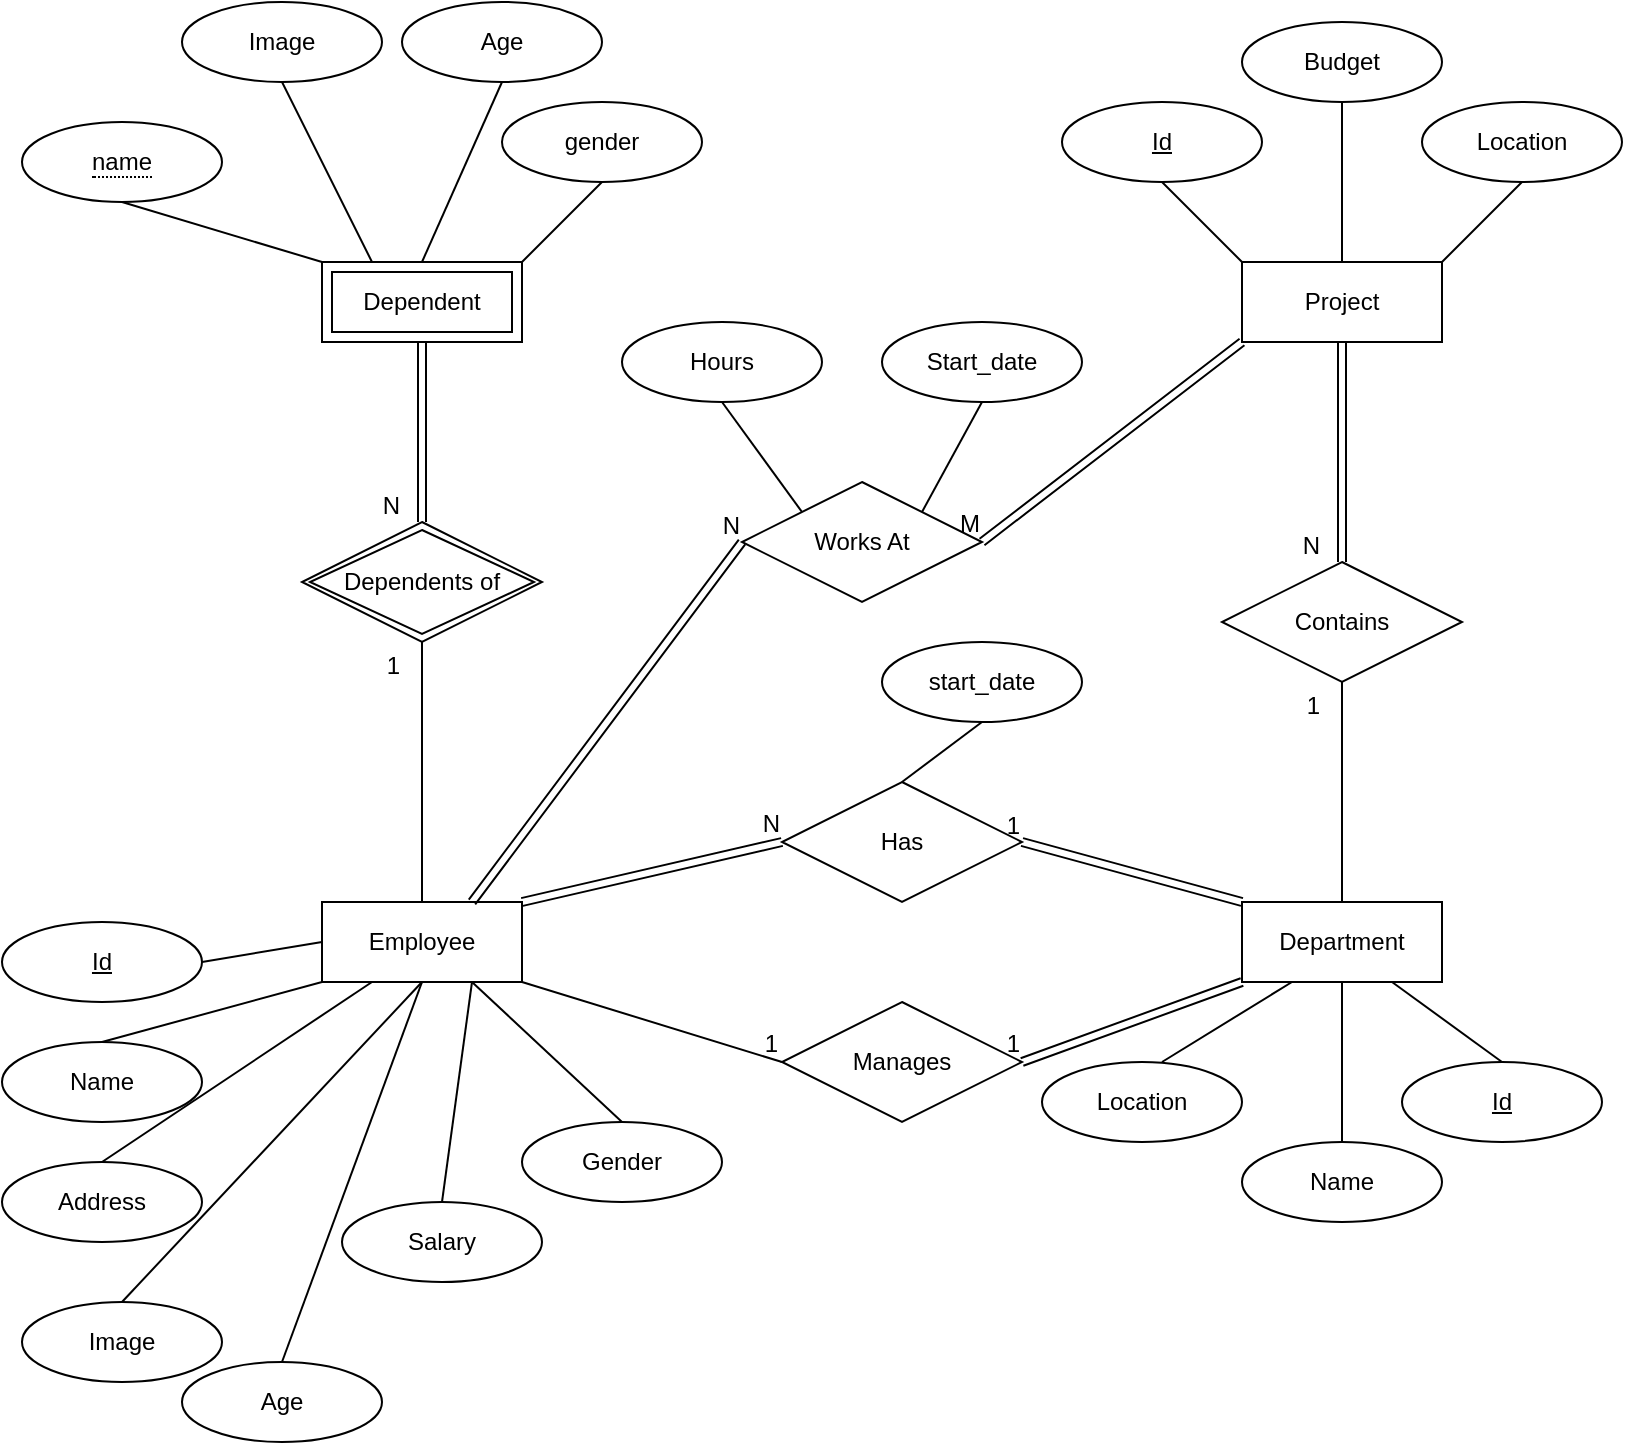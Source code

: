 <mxfile version="24.7.8">
  <diagram name="Page-1" id="Pju8UQ-KlAsF9M3VVrW7">
    <mxGraphModel dx="1290" dy="669" grid="1" gridSize="10" guides="1" tooltips="1" connect="1" arrows="1" fold="1" page="1" pageScale="1" pageWidth="850" pageHeight="1100" math="0" shadow="0">
      <root>
        <mxCell id="0" />
        <mxCell id="1" parent="0" />
        <mxCell id="HplcNZaDJiD9YSO-pqrg-2" value="Dependent" style="shape=ext;margin=3;double=1;whiteSpace=wrap;html=1;align=center;" parent="1" vertex="1">
          <mxGeometry x="160" y="200" width="100" height="40" as="geometry" />
        </mxCell>
        <mxCell id="HplcNZaDJiD9YSO-pqrg-3" value="Project" style="whiteSpace=wrap;html=1;align=center;" parent="1" vertex="1">
          <mxGeometry x="620" y="200" width="100" height="40" as="geometry" />
        </mxCell>
        <mxCell id="HplcNZaDJiD9YSO-pqrg-4" value="Department" style="whiteSpace=wrap;html=1;align=center;" parent="1" vertex="1">
          <mxGeometry x="620" y="520" width="100" height="40" as="geometry" />
        </mxCell>
        <mxCell id="HplcNZaDJiD9YSO-pqrg-5" value="Employee" style="whiteSpace=wrap;html=1;align=center;" parent="1" vertex="1">
          <mxGeometry x="160" y="520" width="100" height="40" as="geometry" />
        </mxCell>
        <mxCell id="HplcNZaDJiD9YSO-pqrg-8" value="&lt;span style=&quot;border-bottom: 1px dotted&quot;&gt;name&lt;/span&gt;" style="ellipse;whiteSpace=wrap;html=1;align=center;" parent="1" vertex="1">
          <mxGeometry x="10" y="130" width="100" height="40" as="geometry" />
        </mxCell>
        <mxCell id="HplcNZaDJiD9YSO-pqrg-9" value="Id" style="ellipse;whiteSpace=wrap;html=1;align=center;fontStyle=4;" parent="1" vertex="1">
          <mxGeometry x="700" y="600" width="100" height="40" as="geometry" />
        </mxCell>
        <mxCell id="HplcNZaDJiD9YSO-pqrg-12" value="Id" style="ellipse;whiteSpace=wrap;html=1;align=center;fontStyle=4;" parent="1" vertex="1">
          <mxGeometry y="530" width="100" height="40" as="geometry" />
        </mxCell>
        <mxCell id="HplcNZaDJiD9YSO-pqrg-13" value="Id" style="ellipse;whiteSpace=wrap;html=1;align=center;fontStyle=4;" parent="1" vertex="1">
          <mxGeometry x="530" y="120" width="100" height="40" as="geometry" />
        </mxCell>
        <mxCell id="HplcNZaDJiD9YSO-pqrg-15" value="Location" style="ellipse;whiteSpace=wrap;html=1;align=center;" parent="1" vertex="1">
          <mxGeometry x="710" y="120" width="100" height="40" as="geometry" />
        </mxCell>
        <mxCell id="HplcNZaDJiD9YSO-pqrg-16" value="Budget" style="ellipse;whiteSpace=wrap;html=1;align=center;" parent="1" vertex="1">
          <mxGeometry x="620" y="80" width="100" height="40" as="geometry" />
        </mxCell>
        <mxCell id="HplcNZaDJiD9YSO-pqrg-17" value="Start_date" style="ellipse;whiteSpace=wrap;html=1;align=center;" parent="1" vertex="1">
          <mxGeometry x="440" y="230" width="100" height="40" as="geometry" />
        </mxCell>
        <mxCell id="HplcNZaDJiD9YSO-pqrg-18" value="start_date" style="ellipse;whiteSpace=wrap;html=1;align=center;" parent="1" vertex="1">
          <mxGeometry x="440" y="390" width="100" height="40" as="geometry" />
        </mxCell>
        <mxCell id="HplcNZaDJiD9YSO-pqrg-20" value="gender" style="ellipse;whiteSpace=wrap;html=1;align=center;" parent="1" vertex="1">
          <mxGeometry x="250" y="120" width="100" height="40" as="geometry" />
        </mxCell>
        <mxCell id="HplcNZaDJiD9YSO-pqrg-21" value="Age" style="ellipse;whiteSpace=wrap;html=1;align=center;" parent="1" vertex="1">
          <mxGeometry x="200" y="70" width="100" height="40" as="geometry" />
        </mxCell>
        <mxCell id="HplcNZaDJiD9YSO-pqrg-22" value="Age" style="ellipse;whiteSpace=wrap;html=1;align=center;" parent="1" vertex="1">
          <mxGeometry x="90" y="750" width="100" height="40" as="geometry" />
        </mxCell>
        <mxCell id="HplcNZaDJiD9YSO-pqrg-23" value="Gender" style="ellipse;whiteSpace=wrap;html=1;align=center;" parent="1" vertex="1">
          <mxGeometry x="260" y="630" width="100" height="40" as="geometry" />
        </mxCell>
        <mxCell id="HplcNZaDJiD9YSO-pqrg-24" value="Salary" style="ellipse;whiteSpace=wrap;html=1;align=center;" parent="1" vertex="1">
          <mxGeometry x="170" y="670" width="100" height="40" as="geometry" />
        </mxCell>
        <mxCell id="HplcNZaDJiD9YSO-pqrg-25" value="Address" style="ellipse;whiteSpace=wrap;html=1;align=center;" parent="1" vertex="1">
          <mxGeometry y="650" width="100" height="40" as="geometry" />
        </mxCell>
        <mxCell id="HplcNZaDJiD9YSO-pqrg-26" value="Name" style="ellipse;whiteSpace=wrap;html=1;align=center;" parent="1" vertex="1">
          <mxGeometry y="590" width="100" height="40" as="geometry" />
        </mxCell>
        <mxCell id="HplcNZaDJiD9YSO-pqrg-36" value="" style="endArrow=none;html=1;rounded=0;exitX=0.5;exitY=0;exitDx=0;exitDy=0;entryX=0.25;entryY=1;entryDx=0;entryDy=0;" parent="1" target="HplcNZaDJiD9YSO-pqrg-4" edge="1">
          <mxGeometry relative="1" as="geometry">
            <mxPoint x="580" y="600" as="sourcePoint" />
            <mxPoint x="600" y="730" as="targetPoint" />
          </mxGeometry>
        </mxCell>
        <mxCell id="HplcNZaDJiD9YSO-pqrg-37" value="" style="endArrow=none;html=1;rounded=0;entryX=0.5;entryY=0;entryDx=0;entryDy=0;exitX=0.5;exitY=1;exitDx=0;exitDy=0;" parent="1" source="HplcNZaDJiD9YSO-pqrg-4" target="HplcNZaDJiD9YSO-pqrg-49" edge="1">
          <mxGeometry relative="1" as="geometry">
            <mxPoint x="450" y="740" as="sourcePoint" />
            <mxPoint x="610" y="740" as="targetPoint" />
          </mxGeometry>
        </mxCell>
        <mxCell id="HplcNZaDJiD9YSO-pqrg-38" value="" style="endArrow=none;html=1;rounded=0;exitX=0.5;exitY=0;exitDx=0;exitDy=0;entryX=0.75;entryY=1;entryDx=0;entryDy=0;" parent="1" source="HplcNZaDJiD9YSO-pqrg-9" target="HplcNZaDJiD9YSO-pqrg-4" edge="1">
          <mxGeometry relative="1" as="geometry">
            <mxPoint x="460" y="750" as="sourcePoint" />
            <mxPoint x="620" y="750" as="targetPoint" />
          </mxGeometry>
        </mxCell>
        <mxCell id="HplcNZaDJiD9YSO-pqrg-39" value="" style="endArrow=none;html=1;rounded=0;exitX=0.5;exitY=1;exitDx=0;exitDy=0;entryX=0;entryY=0;entryDx=0;entryDy=0;" parent="1" source="HplcNZaDJiD9YSO-pqrg-8" target="HplcNZaDJiD9YSO-pqrg-2" edge="1">
          <mxGeometry relative="1" as="geometry">
            <mxPoint x="470" y="400" as="sourcePoint" />
            <mxPoint x="630" y="400" as="targetPoint" />
          </mxGeometry>
        </mxCell>
        <mxCell id="HplcNZaDJiD9YSO-pqrg-40" value="" style="endArrow=none;html=1;rounded=0;exitX=0.5;exitY=0;exitDx=0;exitDy=0;entryX=0.75;entryY=1;entryDx=0;entryDy=0;" parent="1" source="HplcNZaDJiD9YSO-pqrg-23" target="HplcNZaDJiD9YSO-pqrg-5" edge="1">
          <mxGeometry relative="1" as="geometry">
            <mxPoint x="480" y="770" as="sourcePoint" />
            <mxPoint x="640" y="770" as="targetPoint" />
          </mxGeometry>
        </mxCell>
        <mxCell id="HplcNZaDJiD9YSO-pqrg-41" value="" style="endArrow=none;html=1;rounded=0;exitX=0.5;exitY=1;exitDx=0;exitDy=0;entryX=1;entryY=0;entryDx=0;entryDy=0;" parent="1" source="HplcNZaDJiD9YSO-pqrg-20" target="HplcNZaDJiD9YSO-pqrg-2" edge="1">
          <mxGeometry relative="1" as="geometry">
            <mxPoint x="490" y="420" as="sourcePoint" />
            <mxPoint x="650" y="420" as="targetPoint" />
          </mxGeometry>
        </mxCell>
        <mxCell id="HplcNZaDJiD9YSO-pqrg-42" value="" style="endArrow=none;html=1;rounded=0;entryX=0.5;entryY=1;entryDx=0;entryDy=0;exitX=1;exitY=0;exitDx=0;exitDy=0;" parent="1" source="HplcNZaDJiD9YSO-pqrg-3" target="HplcNZaDJiD9YSO-pqrg-15" edge="1">
          <mxGeometry relative="1" as="geometry">
            <mxPoint x="500" y="430" as="sourcePoint" />
            <mxPoint x="660" y="430" as="targetPoint" />
          </mxGeometry>
        </mxCell>
        <mxCell id="HplcNZaDJiD9YSO-pqrg-43" value="" style="endArrow=none;html=1;rounded=0;exitX=0.5;exitY=1;exitDx=0;exitDy=0;entryX=1;entryY=0;entryDx=0;entryDy=0;" parent="1" source="HplcNZaDJiD9YSO-pqrg-17" target="HplcNZaDJiD9YSO-pqrg-68" edge="1">
          <mxGeometry relative="1" as="geometry">
            <mxPoint x="510" y="440" as="sourcePoint" />
            <mxPoint x="440" y="315" as="targetPoint" />
          </mxGeometry>
        </mxCell>
        <mxCell id="HplcNZaDJiD9YSO-pqrg-44" value="" style="endArrow=none;html=1;rounded=0;exitX=0.5;exitY=0;exitDx=0;exitDy=0;entryX=0.75;entryY=1;entryDx=0;entryDy=0;" parent="1" source="HplcNZaDJiD9YSO-pqrg-24" target="HplcNZaDJiD9YSO-pqrg-5" edge="1">
          <mxGeometry relative="1" as="geometry">
            <mxPoint x="520" y="810" as="sourcePoint" />
            <mxPoint x="680" y="810" as="targetPoint" />
          </mxGeometry>
        </mxCell>
        <mxCell id="HplcNZaDJiD9YSO-pqrg-45" value="" style="endArrow=none;html=1;rounded=0;exitX=0.5;exitY=0;exitDx=0;exitDy=0;entryX=0.5;entryY=1;entryDx=0;entryDy=0;" parent="1" source="HplcNZaDJiD9YSO-pqrg-22" target="HplcNZaDJiD9YSO-pqrg-5" edge="1">
          <mxGeometry relative="1" as="geometry">
            <mxPoint x="530" y="820" as="sourcePoint" />
            <mxPoint x="690" y="820" as="targetPoint" />
          </mxGeometry>
        </mxCell>
        <mxCell id="HplcNZaDJiD9YSO-pqrg-46" value="" style="endArrow=none;html=1;rounded=0;exitX=0.5;exitY=0;exitDx=0;exitDy=0;entryX=0;entryY=1;entryDx=0;entryDy=0;" parent="1" source="HplcNZaDJiD9YSO-pqrg-26" target="HplcNZaDJiD9YSO-pqrg-5" edge="1">
          <mxGeometry relative="1" as="geometry">
            <mxPoint x="540" y="830" as="sourcePoint" />
            <mxPoint x="700" y="830" as="targetPoint" />
          </mxGeometry>
        </mxCell>
        <mxCell id="HplcNZaDJiD9YSO-pqrg-47" value="" style="endArrow=none;html=1;rounded=0;exitX=0.5;exitY=0;exitDx=0;exitDy=0;entryX=0.25;entryY=1;entryDx=0;entryDy=0;" parent="1" source="HplcNZaDJiD9YSO-pqrg-25" target="HplcNZaDJiD9YSO-pqrg-5" edge="1">
          <mxGeometry relative="1" as="geometry">
            <mxPoint x="550" y="840" as="sourcePoint" />
            <mxPoint x="710" y="840" as="targetPoint" />
          </mxGeometry>
        </mxCell>
        <mxCell id="HplcNZaDJiD9YSO-pqrg-48" value="" style="endArrow=none;html=1;rounded=0;exitX=1;exitY=0.5;exitDx=0;exitDy=0;entryX=0;entryY=0.5;entryDx=0;entryDy=0;" parent="1" source="HplcNZaDJiD9YSO-pqrg-12" target="HplcNZaDJiD9YSO-pqrg-5" edge="1">
          <mxGeometry relative="1" as="geometry">
            <mxPoint x="560" y="850" as="sourcePoint" />
            <mxPoint x="720" y="850" as="targetPoint" />
          </mxGeometry>
        </mxCell>
        <mxCell id="HplcNZaDJiD9YSO-pqrg-49" value="Name" style="ellipse;whiteSpace=wrap;html=1;align=center;" parent="1" vertex="1">
          <mxGeometry x="620" y="640" width="100" height="40" as="geometry" />
        </mxCell>
        <mxCell id="HplcNZaDJiD9YSO-pqrg-51" value="Manages" style="shape=rhombus;perimeter=rhombusPerimeter;whiteSpace=wrap;html=1;align=center;" parent="1" vertex="1">
          <mxGeometry x="390" y="570" width="120" height="60" as="geometry" />
        </mxCell>
        <mxCell id="HplcNZaDJiD9YSO-pqrg-52" value="Has" style="shape=rhombus;perimeter=rhombusPerimeter;whiteSpace=wrap;html=1;align=center;" parent="1" vertex="1">
          <mxGeometry x="390" y="460" width="120" height="60" as="geometry" />
        </mxCell>
        <mxCell id="HplcNZaDJiD9YSO-pqrg-53" value="" style="shape=link;html=1;rounded=0;entryX=1;entryY=0.5;entryDx=0;entryDy=0;exitX=0;exitY=1;exitDx=0;exitDy=0;" parent="1" source="HplcNZaDJiD9YSO-pqrg-4" target="HplcNZaDJiD9YSO-pqrg-51" edge="1">
          <mxGeometry relative="1" as="geometry">
            <mxPoint x="340" y="550" as="sourcePoint" />
            <mxPoint x="500" y="550" as="targetPoint" />
          </mxGeometry>
        </mxCell>
        <mxCell id="HplcNZaDJiD9YSO-pqrg-54" value="1" style="resizable=0;html=1;whiteSpace=wrap;align=right;verticalAlign=bottom;" parent="HplcNZaDJiD9YSO-pqrg-53" connectable="0" vertex="1">
          <mxGeometry x="1" relative="1" as="geometry" />
        </mxCell>
        <mxCell id="HplcNZaDJiD9YSO-pqrg-55" value="" style="endArrow=none;html=1;rounded=0;exitX=1;exitY=1;exitDx=0;exitDy=0;entryX=0;entryY=0.5;entryDx=0;entryDy=0;" parent="1" source="HplcNZaDJiD9YSO-pqrg-5" target="HplcNZaDJiD9YSO-pqrg-51" edge="1">
          <mxGeometry relative="1" as="geometry">
            <mxPoint x="340" y="550" as="sourcePoint" />
            <mxPoint x="500" y="550" as="targetPoint" />
          </mxGeometry>
        </mxCell>
        <mxCell id="HplcNZaDJiD9YSO-pqrg-56" value="1" style="resizable=0;html=1;whiteSpace=wrap;align=right;verticalAlign=bottom;" parent="HplcNZaDJiD9YSO-pqrg-55" connectable="0" vertex="1">
          <mxGeometry x="1" relative="1" as="geometry" />
        </mxCell>
        <mxCell id="HplcNZaDJiD9YSO-pqrg-57" value="" style="shape=link;html=1;rounded=0;exitX=1;exitY=0;exitDx=0;exitDy=0;entryX=0;entryY=0.5;entryDx=0;entryDy=0;" parent="1" source="HplcNZaDJiD9YSO-pqrg-5" target="HplcNZaDJiD9YSO-pqrg-52" edge="1">
          <mxGeometry relative="1" as="geometry">
            <mxPoint x="340" y="550" as="sourcePoint" />
            <mxPoint x="500" y="550" as="targetPoint" />
          </mxGeometry>
        </mxCell>
        <mxCell id="HplcNZaDJiD9YSO-pqrg-58" value="N" style="resizable=0;html=1;whiteSpace=wrap;align=right;verticalAlign=bottom;" parent="HplcNZaDJiD9YSO-pqrg-57" connectable="0" vertex="1">
          <mxGeometry x="1" relative="1" as="geometry" />
        </mxCell>
        <mxCell id="HplcNZaDJiD9YSO-pqrg-59" value="" style="shape=link;html=1;rounded=0;entryX=1;entryY=0.5;entryDx=0;entryDy=0;exitX=0;exitY=0;exitDx=0;exitDy=0;" parent="1" source="HplcNZaDJiD9YSO-pqrg-4" target="HplcNZaDJiD9YSO-pqrg-52" edge="1">
          <mxGeometry relative="1" as="geometry">
            <mxPoint x="340" y="550" as="sourcePoint" />
            <mxPoint x="500" y="550" as="targetPoint" />
          </mxGeometry>
        </mxCell>
        <mxCell id="HplcNZaDJiD9YSO-pqrg-60" value="1" style="resizable=0;html=1;whiteSpace=wrap;align=right;verticalAlign=bottom;" parent="HplcNZaDJiD9YSO-pqrg-59" connectable="0" vertex="1">
          <mxGeometry x="1" relative="1" as="geometry" />
        </mxCell>
        <mxCell id="HplcNZaDJiD9YSO-pqrg-61" value="" style="endArrow=none;html=1;rounded=0;exitX=0.5;exitY=1;exitDx=0;exitDy=0;entryX=0.5;entryY=0;entryDx=0;entryDy=0;" parent="1" source="HplcNZaDJiD9YSO-pqrg-21" target="HplcNZaDJiD9YSO-pqrg-2" edge="1">
          <mxGeometry relative="1" as="geometry">
            <mxPoint x="480" y="410" as="sourcePoint" />
            <mxPoint x="640" y="410" as="targetPoint" />
          </mxGeometry>
        </mxCell>
        <mxCell id="HplcNZaDJiD9YSO-pqrg-62" value="" style="endArrow=none;html=1;rounded=0;entryX=0.5;entryY=1;entryDx=0;entryDy=0;exitX=0;exitY=0;exitDx=0;exitDy=0;" parent="1" source="HplcNZaDJiD9YSO-pqrg-3" target="HplcNZaDJiD9YSO-pqrg-13" edge="1">
          <mxGeometry relative="1" as="geometry">
            <mxPoint x="500" y="430" as="sourcePoint" />
            <mxPoint x="660" y="430" as="targetPoint" />
          </mxGeometry>
        </mxCell>
        <mxCell id="HplcNZaDJiD9YSO-pqrg-63" value="" style="endArrow=none;html=1;rounded=0;exitX=0.5;exitY=1;exitDx=0;exitDy=0;entryX=0.5;entryY=0;entryDx=0;entryDy=0;" parent="1" source="HplcNZaDJiD9YSO-pqrg-18" target="HplcNZaDJiD9YSO-pqrg-52" edge="1">
          <mxGeometry relative="1" as="geometry">
            <mxPoint x="510" y="440" as="sourcePoint" />
            <mxPoint x="670" y="440" as="targetPoint" />
          </mxGeometry>
        </mxCell>
        <mxCell id="HplcNZaDJiD9YSO-pqrg-64" value="" style="endArrow=none;html=1;rounded=0;entryX=0.5;entryY=1;entryDx=0;entryDy=0;exitX=0.5;exitY=0;exitDx=0;exitDy=0;" parent="1" source="HplcNZaDJiD9YSO-pqrg-3" target="HplcNZaDJiD9YSO-pqrg-16" edge="1">
          <mxGeometry relative="1" as="geometry">
            <mxPoint x="671" y="190" as="sourcePoint" />
            <mxPoint x="680" y="450" as="targetPoint" />
          </mxGeometry>
        </mxCell>
        <mxCell id="HplcNZaDJiD9YSO-pqrg-66" value="Hours" style="ellipse;whiteSpace=wrap;html=1;align=center;" parent="1" vertex="1">
          <mxGeometry x="310" y="230" width="100" height="40" as="geometry" />
        </mxCell>
        <mxCell id="HplcNZaDJiD9YSO-pqrg-67" value="" style="endArrow=none;html=1;rounded=0;exitX=0.5;exitY=1;exitDx=0;exitDy=0;entryX=0;entryY=0;entryDx=0;entryDy=0;" parent="1" source="HplcNZaDJiD9YSO-pqrg-66" target="HplcNZaDJiD9YSO-pqrg-68" edge="1">
          <mxGeometry relative="1" as="geometry">
            <mxPoint x="520" y="450" as="sourcePoint" />
            <mxPoint x="680" y="450" as="targetPoint" />
          </mxGeometry>
        </mxCell>
        <mxCell id="HplcNZaDJiD9YSO-pqrg-68" value="Works At" style="shape=rhombus;perimeter=rhombusPerimeter;whiteSpace=wrap;html=1;align=center;" parent="1" vertex="1">
          <mxGeometry x="370" y="310" width="120" height="60" as="geometry" />
        </mxCell>
        <mxCell id="HplcNZaDJiD9YSO-pqrg-69" value="" style="shape=link;html=1;rounded=0;exitX=0.75;exitY=0;exitDx=0;exitDy=0;entryX=0;entryY=0.5;entryDx=0;entryDy=0;" parent="1" source="HplcNZaDJiD9YSO-pqrg-5" target="HplcNZaDJiD9YSO-pqrg-68" edge="1">
          <mxGeometry relative="1" as="geometry">
            <mxPoint x="340" y="370" as="sourcePoint" />
            <mxPoint x="500" y="370" as="targetPoint" />
          </mxGeometry>
        </mxCell>
        <mxCell id="HplcNZaDJiD9YSO-pqrg-70" value="N" style="resizable=0;html=1;whiteSpace=wrap;align=right;verticalAlign=bottom;" parent="HplcNZaDJiD9YSO-pqrg-69" connectable="0" vertex="1">
          <mxGeometry x="1" relative="1" as="geometry" />
        </mxCell>
        <mxCell id="HplcNZaDJiD9YSO-pqrg-71" value="" style="shape=link;html=1;rounded=0;entryX=1;entryY=0.5;entryDx=0;entryDy=0;exitX=0;exitY=1;exitDx=0;exitDy=0;" parent="1" source="HplcNZaDJiD9YSO-pqrg-3" target="HplcNZaDJiD9YSO-pqrg-68" edge="1">
          <mxGeometry relative="1" as="geometry">
            <mxPoint x="340" y="370" as="sourcePoint" />
            <mxPoint x="500" y="370" as="targetPoint" />
          </mxGeometry>
        </mxCell>
        <mxCell id="HplcNZaDJiD9YSO-pqrg-72" value="M" style="resizable=0;html=1;whiteSpace=wrap;align=right;verticalAlign=bottom;" parent="HplcNZaDJiD9YSO-pqrg-71" connectable="0" vertex="1">
          <mxGeometry x="1" relative="1" as="geometry" />
        </mxCell>
        <mxCell id="HplcNZaDJiD9YSO-pqrg-73" value="Dependents of" style="shape=rhombus;double=1;perimeter=rhombusPerimeter;whiteSpace=wrap;html=1;align=center;" parent="1" vertex="1">
          <mxGeometry x="150" y="330" width="120" height="60" as="geometry" />
        </mxCell>
        <mxCell id="HplcNZaDJiD9YSO-pqrg-74" value="" style="endArrow=none;html=1;rounded=0;exitX=0.5;exitY=0;exitDx=0;exitDy=0;entryX=0.5;entryY=1;entryDx=0;entryDy=0;" parent="1" source="HplcNZaDJiD9YSO-pqrg-5" target="HplcNZaDJiD9YSO-pqrg-73" edge="1">
          <mxGeometry relative="1" as="geometry">
            <mxPoint x="340" y="370" as="sourcePoint" />
            <mxPoint x="500" y="370" as="targetPoint" />
          </mxGeometry>
        </mxCell>
        <mxCell id="HplcNZaDJiD9YSO-pqrg-75" value="1" style="resizable=0;html=1;whiteSpace=wrap;align=right;verticalAlign=bottom;" parent="HplcNZaDJiD9YSO-pqrg-74" connectable="0" vertex="1">
          <mxGeometry x="1" relative="1" as="geometry">
            <mxPoint x="-10" y="20" as="offset" />
          </mxGeometry>
        </mxCell>
        <mxCell id="HplcNZaDJiD9YSO-pqrg-76" value="" style="shape=link;html=1;rounded=0;exitX=0.5;exitY=1;exitDx=0;exitDy=0;entryX=0.5;entryY=0;entryDx=0;entryDy=0;" parent="1" source="HplcNZaDJiD9YSO-pqrg-2" target="HplcNZaDJiD9YSO-pqrg-73" edge="1">
          <mxGeometry relative="1" as="geometry">
            <mxPoint x="340" y="370" as="sourcePoint" />
            <mxPoint x="500" y="370" as="targetPoint" />
          </mxGeometry>
        </mxCell>
        <mxCell id="HplcNZaDJiD9YSO-pqrg-77" value="N" style="resizable=0;html=1;whiteSpace=wrap;align=right;verticalAlign=bottom;" parent="HplcNZaDJiD9YSO-pqrg-76" connectable="0" vertex="1">
          <mxGeometry x="1" relative="1" as="geometry">
            <mxPoint x="-10" as="offset" />
          </mxGeometry>
        </mxCell>
        <mxCell id="HplcNZaDJiD9YSO-pqrg-78" value="Contains" style="shape=rhombus;perimeter=rhombusPerimeter;whiteSpace=wrap;html=1;align=center;" parent="1" vertex="1">
          <mxGeometry x="610" y="350" width="120" height="60" as="geometry" />
        </mxCell>
        <mxCell id="HplcNZaDJiD9YSO-pqrg-79" value="" style="endArrow=none;html=1;rounded=0;entryX=0.5;entryY=1;entryDx=0;entryDy=0;exitX=0.5;exitY=0;exitDx=0;exitDy=0;" parent="1" source="HplcNZaDJiD9YSO-pqrg-4" target="HplcNZaDJiD9YSO-pqrg-78" edge="1">
          <mxGeometry relative="1" as="geometry">
            <mxPoint x="340" y="370" as="sourcePoint" />
            <mxPoint x="500" y="370" as="targetPoint" />
          </mxGeometry>
        </mxCell>
        <mxCell id="HplcNZaDJiD9YSO-pqrg-80" value="1" style="resizable=0;html=1;whiteSpace=wrap;align=right;verticalAlign=bottom;" parent="HplcNZaDJiD9YSO-pqrg-79" connectable="0" vertex="1">
          <mxGeometry x="1" relative="1" as="geometry">
            <mxPoint x="-10" y="20" as="offset" />
          </mxGeometry>
        </mxCell>
        <mxCell id="HplcNZaDJiD9YSO-pqrg-81" value="" style="shape=link;html=1;rounded=0;entryX=0.5;entryY=0;entryDx=0;entryDy=0;exitX=0.5;exitY=1;exitDx=0;exitDy=0;" parent="1" source="HplcNZaDJiD9YSO-pqrg-3" target="HplcNZaDJiD9YSO-pqrg-78" edge="1">
          <mxGeometry relative="1" as="geometry">
            <mxPoint x="340" y="370" as="sourcePoint" />
            <mxPoint x="500" y="370" as="targetPoint" />
          </mxGeometry>
        </mxCell>
        <mxCell id="HplcNZaDJiD9YSO-pqrg-82" value="N" style="resizable=0;html=1;whiteSpace=wrap;align=right;verticalAlign=bottom;" parent="HplcNZaDJiD9YSO-pqrg-81" connectable="0" vertex="1">
          <mxGeometry x="1" relative="1" as="geometry">
            <mxPoint x="-10" as="offset" />
          </mxGeometry>
        </mxCell>
        <mxCell id="nhCQVgofsDcSquiEbz5l-14" value="Image" style="ellipse;whiteSpace=wrap;html=1;align=center;" parent="1" vertex="1">
          <mxGeometry x="90" y="70" width="100" height="40" as="geometry" />
        </mxCell>
        <mxCell id="nhCQVgofsDcSquiEbz5l-15" value="Image" style="ellipse;whiteSpace=wrap;html=1;align=center;" parent="1" vertex="1">
          <mxGeometry x="10" y="720" width="100" height="40" as="geometry" />
        </mxCell>
        <mxCell id="nhCQVgofsDcSquiEbz5l-17" value="" style="endArrow=none;html=1;rounded=0;exitX=0.5;exitY=1;exitDx=0;exitDy=0;entryX=0.25;entryY=0;entryDx=0;entryDy=0;" parent="1" source="nhCQVgofsDcSquiEbz5l-14" target="HplcNZaDJiD9YSO-pqrg-2" edge="1">
          <mxGeometry relative="1" as="geometry">
            <mxPoint x="340" y="150" as="sourcePoint" />
            <mxPoint x="500" y="150" as="targetPoint" />
          </mxGeometry>
        </mxCell>
        <mxCell id="nhCQVgofsDcSquiEbz5l-18" value="" style="endArrow=none;html=1;rounded=0;entryX=0.5;entryY=1;entryDx=0;entryDy=0;exitX=0.5;exitY=0;exitDx=0;exitDy=0;" parent="1" source="nhCQVgofsDcSquiEbz5l-15" target="HplcNZaDJiD9YSO-pqrg-5" edge="1">
          <mxGeometry relative="1" as="geometry">
            <mxPoint x="130" y="700" as="sourcePoint" />
            <mxPoint x="500" y="350" as="targetPoint" />
          </mxGeometry>
        </mxCell>
        <mxCell id="PQzeTGh5_YLiGED67bq--1" value="Location" style="ellipse;whiteSpace=wrap;html=1;align=center;" vertex="1" parent="1">
          <mxGeometry x="520" y="600" width="100" height="40" as="geometry" />
        </mxCell>
      </root>
    </mxGraphModel>
  </diagram>
</mxfile>
